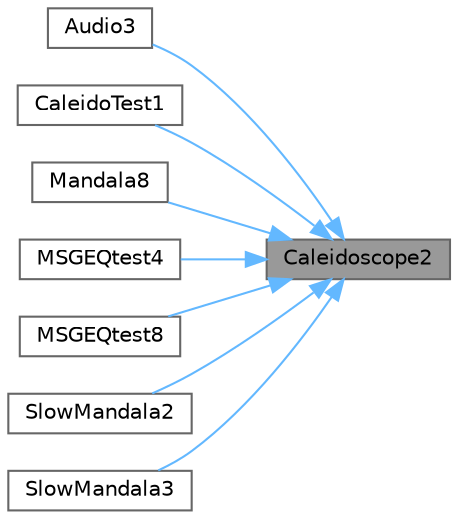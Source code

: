 digraph "Caleidoscope2"
{
 // INTERACTIVE_SVG=YES
 // LATEX_PDF_SIZE
  bgcolor="transparent";
  edge [fontname=Helvetica,fontsize=10,labelfontname=Helvetica,labelfontsize=10];
  node [fontname=Helvetica,fontsize=10,shape=box,height=0.2,width=0.4];
  rankdir="RL";
  Node1 [id="Node000001",label="Caleidoscope2",height=0.2,width=0.4,color="gray40", fillcolor="grey60", style="filled", fontcolor="black",tooltip=" "];
  Node1 -> Node2 [id="edge1_Node000001_Node000002",dir="back",color="steelblue1",style="solid",tooltip=" "];
  Node2 [id="Node000002",label="Audio3",height=0.2,width=0.4,color="grey40", fillcolor="white", style="filled",URL="$d6/d43/funky_8cpp_a4b8e27b9a194ec6a26457cd177a9e8bd.html#a4b8e27b9a194ec6a26457cd177a9e8bd",tooltip=" "];
  Node1 -> Node3 [id="edge2_Node000001_Node000003",dir="back",color="steelblue1",style="solid",tooltip=" "];
  Node3 [id="Node000003",label="CaleidoTest1",height=0.2,width=0.4,color="grey40", fillcolor="white", style="filled",URL="$d6/d43/funky_8cpp_a7796e21bcdbcd4ffbe6c5a1b6cea7e3e.html#a7796e21bcdbcd4ffbe6c5a1b6cea7e3e",tooltip=" "];
  Node1 -> Node4 [id="edge3_Node000001_Node000004",dir="back",color="steelblue1",style="solid",tooltip=" "];
  Node4 [id="Node000004",label="Mandala8",height=0.2,width=0.4,color="grey40", fillcolor="white", style="filled",URL="$d6/d43/funky_8cpp_a8e63ccdacfca71c6684433ecace8589a.html#a8e63ccdacfca71c6684433ecace8589a",tooltip=" "];
  Node1 -> Node5 [id="edge4_Node000001_Node000005",dir="back",color="steelblue1",style="solid",tooltip=" "];
  Node5 [id="Node000005",label="MSGEQtest4",height=0.2,width=0.4,color="grey40", fillcolor="white", style="filled",URL="$d6/d43/funky_8cpp_a637016c89ebaea7b1dfe50a19a7145de.html#a637016c89ebaea7b1dfe50a19a7145de",tooltip=" "];
  Node1 -> Node6 [id="edge5_Node000001_Node000006",dir="back",color="steelblue1",style="solid",tooltip=" "];
  Node6 [id="Node000006",label="MSGEQtest8",height=0.2,width=0.4,color="grey40", fillcolor="white", style="filled",URL="$d6/d43/funky_8cpp_a6251e0905eca458baff9f37b5fe909c2.html#a6251e0905eca458baff9f37b5fe909c2",tooltip=" "];
  Node1 -> Node7 [id="edge6_Node000001_Node000007",dir="back",color="steelblue1",style="solid",tooltip=" "];
  Node7 [id="Node000007",label="SlowMandala2",height=0.2,width=0.4,color="grey40", fillcolor="white", style="filled",URL="$d6/d43/funky_8cpp_a3ca5494e09ff33ec5ffab7bbf732d8b2.html#a3ca5494e09ff33ec5ffab7bbf732d8b2",tooltip=" "];
  Node1 -> Node8 [id="edge7_Node000001_Node000008",dir="back",color="steelblue1",style="solid",tooltip=" "];
  Node8 [id="Node000008",label="SlowMandala3",height=0.2,width=0.4,color="grey40", fillcolor="white", style="filled",URL="$d6/d43/funky_8cpp_a7707e9fe5271387b0dcad5d358bb049d.html#a7707e9fe5271387b0dcad5d358bb049d",tooltip=" "];
}

